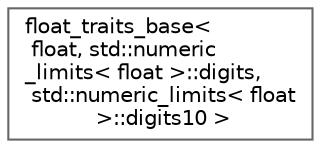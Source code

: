 digraph "Graphical Class Hierarchy"
{
 // LATEX_PDF_SIZE
  bgcolor="transparent";
  edge [fontname=Helvetica,fontsize=10,labelfontname=Helvetica,labelfontsize=10];
  node [fontname=Helvetica,fontsize=10,shape=box,height=0.2,width=0.4];
  rankdir="LR";
  Node0 [id="Node000000",label="float_traits_base\<\l float, std::numeric\l_limits\< float \>::digits,\l std::numeric_limits\< float\l \>::digits10 \>",height=0.2,width=0.4,color="grey40", fillcolor="white", style="filled",URL="$structfloat__traits__base.html",tooltip=" "];
}
